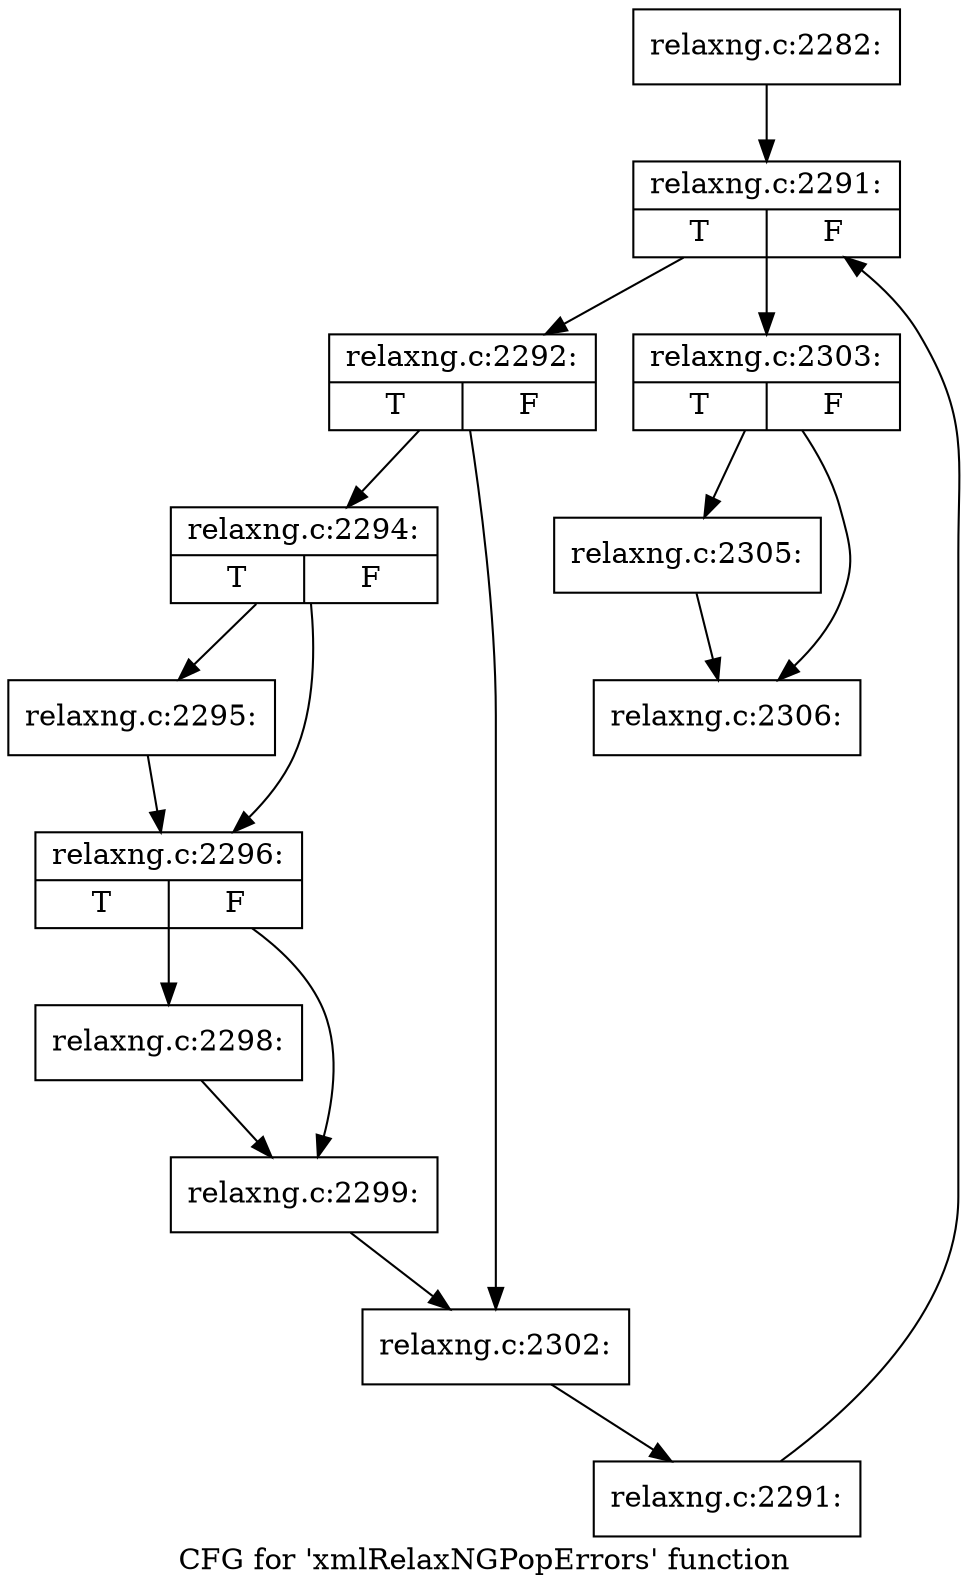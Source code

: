 digraph "CFG for 'xmlRelaxNGPopErrors' function" {
	label="CFG for 'xmlRelaxNGPopErrors' function";

	Node0x555e9c5b3800 [shape=record,label="{relaxng.c:2282:}"];
	Node0x555e9c5b3800 -> Node0x555e9c5c9470;
	Node0x555e9c5c9470 [shape=record,label="{relaxng.c:2291:|{<s0>T|<s1>F}}"];
	Node0x555e9c5c9470 -> Node0x555e9c5c9750;
	Node0x555e9c5c9470 -> Node0x555e9c5c9270;
	Node0x555e9c5c9750 [shape=record,label="{relaxng.c:2292:|{<s0>T|<s1>F}}"];
	Node0x555e9c5c9750 -> Node0x555e9c5c9e50;
	Node0x555e9c5c9750 -> Node0x555e9c5c9ea0;
	Node0x555e9c5c9e50 [shape=record,label="{relaxng.c:2294:|{<s0>T|<s1>F}}"];
	Node0x555e9c5c9e50 -> Node0x555e9c5ca310;
	Node0x555e9c5c9e50 -> Node0x555e9c5ca360;
	Node0x555e9c5ca310 [shape=record,label="{relaxng.c:2295:}"];
	Node0x555e9c5ca310 -> Node0x555e9c5ca360;
	Node0x555e9c5ca360 [shape=record,label="{relaxng.c:2296:|{<s0>T|<s1>F}}"];
	Node0x555e9c5ca360 -> Node0x555e9c5cad60;
	Node0x555e9c5ca360 -> Node0x555e9c5cadb0;
	Node0x555e9c5cad60 [shape=record,label="{relaxng.c:2298:}"];
	Node0x555e9c5cad60 -> Node0x555e9c5cadb0;
	Node0x555e9c5cadb0 [shape=record,label="{relaxng.c:2299:}"];
	Node0x555e9c5cadb0 -> Node0x555e9c5c9ea0;
	Node0x555e9c5c9ea0 [shape=record,label="{relaxng.c:2302:}"];
	Node0x555e9c5c9ea0 -> Node0x555e9c5c96c0;
	Node0x555e9c5c96c0 [shape=record,label="{relaxng.c:2291:}"];
	Node0x555e9c5c96c0 -> Node0x555e9c5c9470;
	Node0x555e9c5c9270 [shape=record,label="{relaxng.c:2303:|{<s0>T|<s1>F}}"];
	Node0x555e9c5c9270 -> Node0x555e9c5cc090;
	Node0x555e9c5c9270 -> Node0x555e9c5cc0e0;
	Node0x555e9c5cc090 [shape=record,label="{relaxng.c:2305:}"];
	Node0x555e9c5cc090 -> Node0x555e9c5cc0e0;
	Node0x555e9c5cc0e0 [shape=record,label="{relaxng.c:2306:}"];
}
